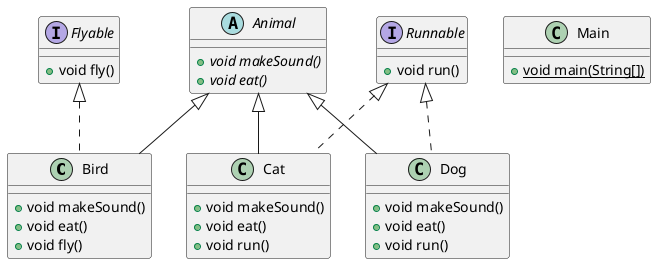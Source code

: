 @startuml
class Bird {
+ void makeSound()
+ void eat()
+ void fly()
}

class Main {
+ {static} void main(String[])
}

class Dog {
+ void makeSound()
+ void eat()
+ void run()
}

class Cat {
+ void makeSound()
+ void eat()
+ void run()
}

abstract class Animal {
+ {abstract}void makeSound()
+ {abstract}void eat()
}

interface Runnable {
+ void run()
}

interface Flyable {
+ void fly()
}



Flyable <|.. Bird
Animal <|-- Bird
Runnable <|.. Dog
Animal <|-- Dog
Runnable <|.. Cat
Animal <|-- Cat
@enduml